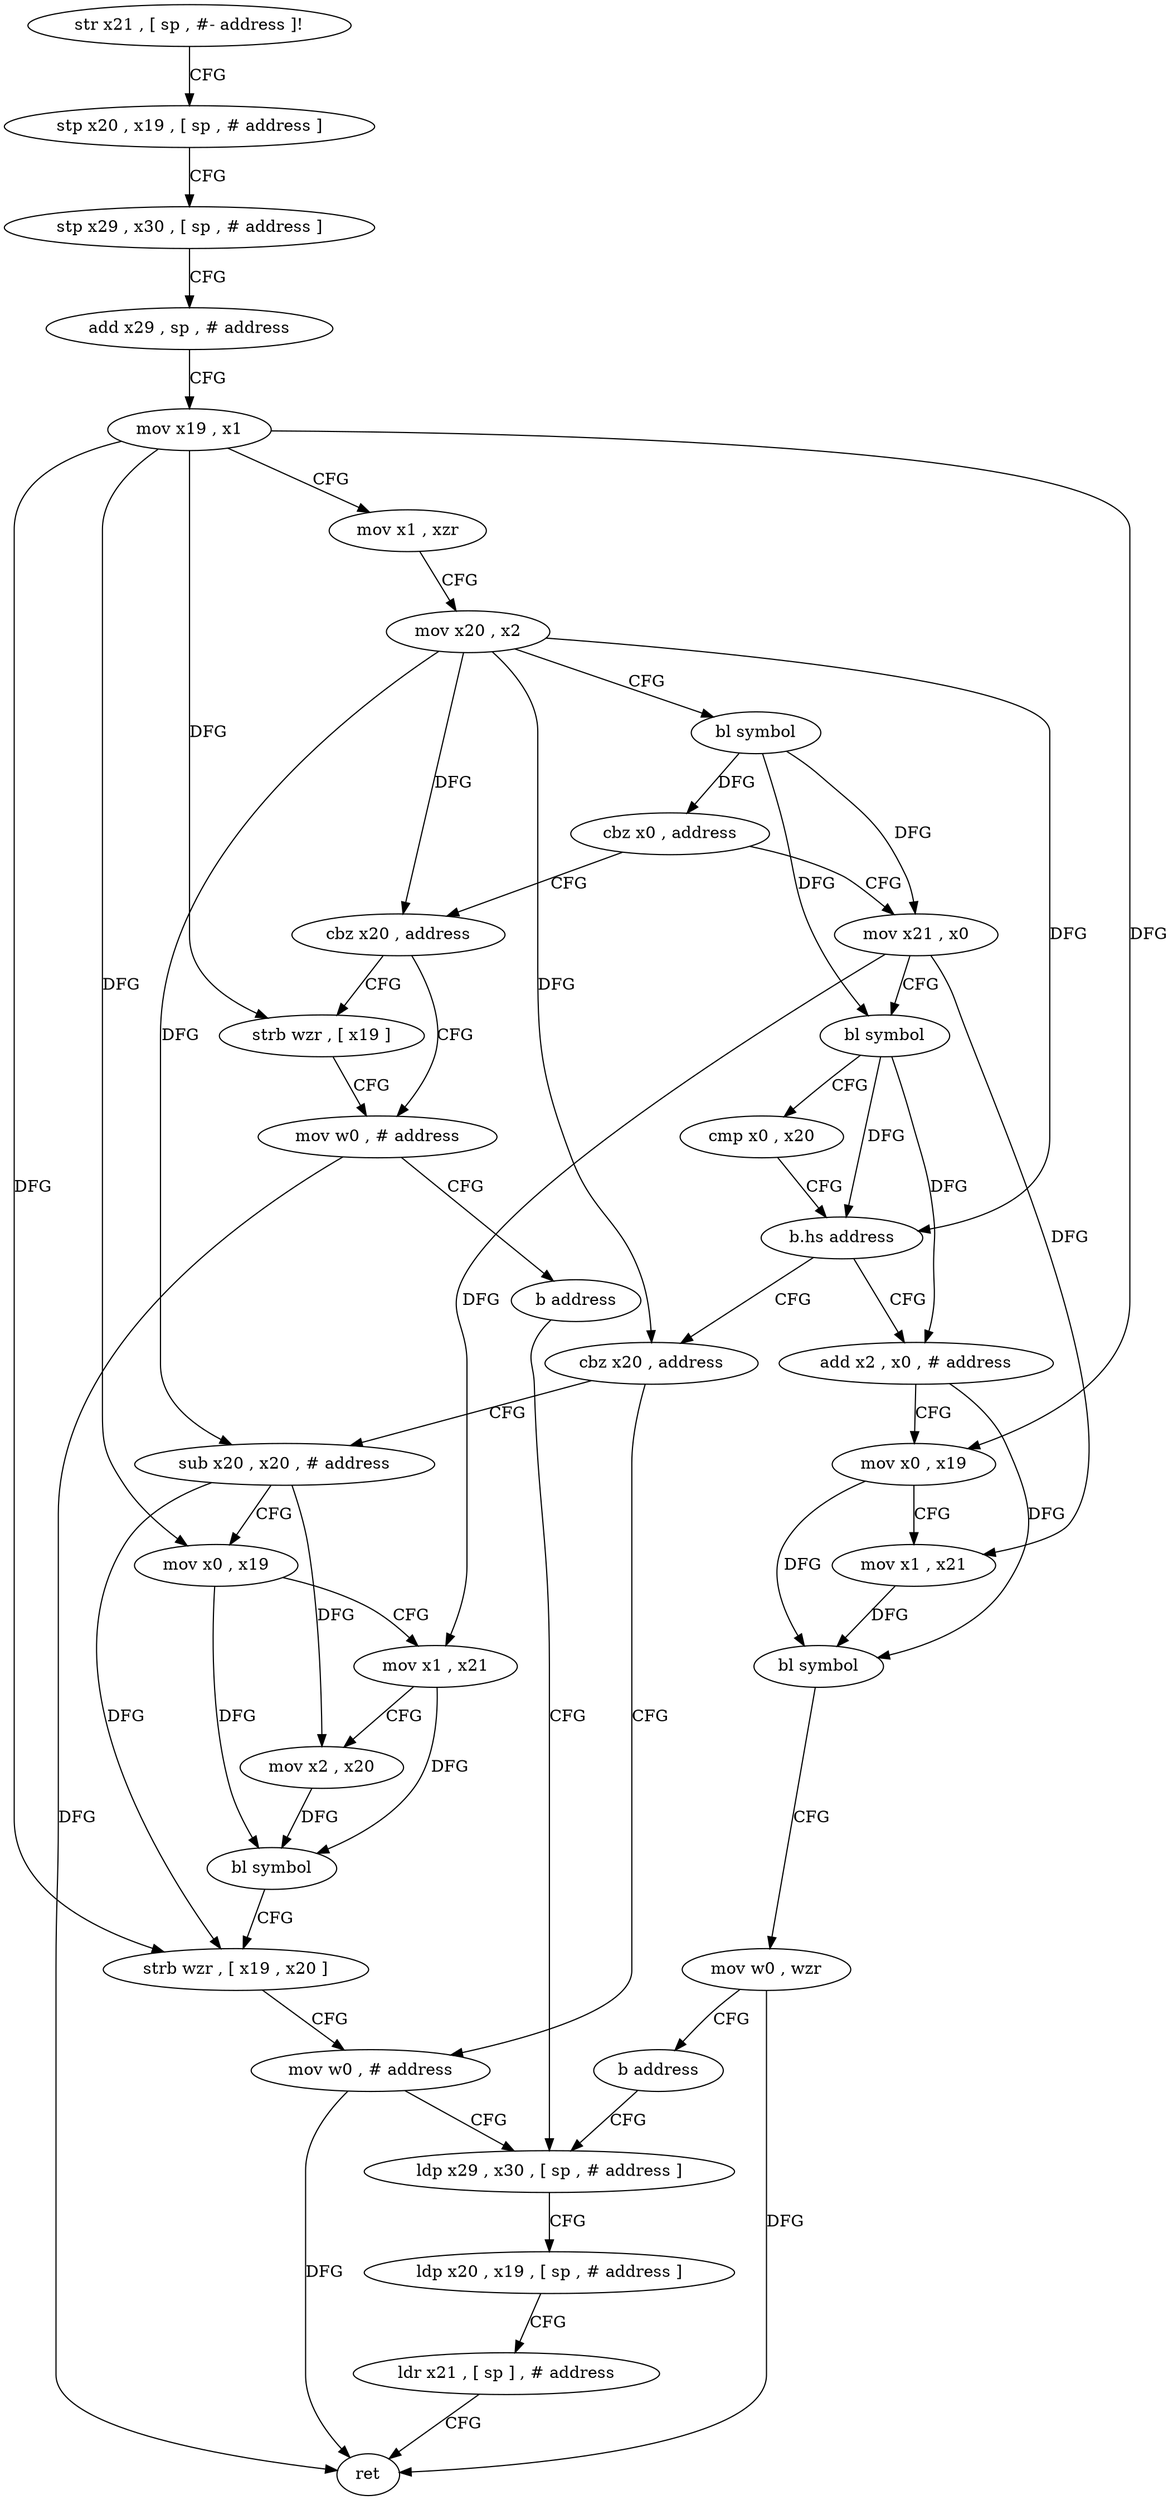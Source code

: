 digraph "func" {
"4218836" [label = "str x21 , [ sp , #- address ]!" ]
"4218840" [label = "stp x20 , x19 , [ sp , # address ]" ]
"4218844" [label = "stp x29 , x30 , [ sp , # address ]" ]
"4218848" [label = "add x29 , sp , # address" ]
"4218852" [label = "mov x19 , x1" ]
"4218856" [label = "mov x1 , xzr" ]
"4218860" [label = "mov x20 , x2" ]
"4218864" [label = "bl symbol" ]
"4218868" [label = "cbz x0 , address" ]
"4218912" [label = "cbz x20 , address" ]
"4218872" [label = "mov x21 , x0" ]
"4218920" [label = "mov w0 , # address" ]
"4218916" [label = "strb wzr , [ x19 ]" ]
"4218876" [label = "bl symbol" ]
"4218880" [label = "cmp x0 , x20" ]
"4218884" [label = "b.hs address" ]
"4218928" [label = "cbz x20 , address" ]
"4218888" [label = "add x2 , x0 , # address" ]
"4218924" [label = "b address" ]
"4218960" [label = "ldp x29 , x30 , [ sp , # address ]" ]
"4218956" [label = "mov w0 , # address" ]
"4218932" [label = "sub x20 , x20 , # address" ]
"4218892" [label = "mov x0 , x19" ]
"4218896" [label = "mov x1 , x21" ]
"4218900" [label = "bl symbol" ]
"4218904" [label = "mov w0 , wzr" ]
"4218908" [label = "b address" ]
"4218964" [label = "ldp x20 , x19 , [ sp , # address ]" ]
"4218968" [label = "ldr x21 , [ sp ] , # address" ]
"4218972" [label = "ret" ]
"4218936" [label = "mov x0 , x19" ]
"4218940" [label = "mov x1 , x21" ]
"4218944" [label = "mov x2 , x20" ]
"4218948" [label = "bl symbol" ]
"4218952" [label = "strb wzr , [ x19 , x20 ]" ]
"4218836" -> "4218840" [ label = "CFG" ]
"4218840" -> "4218844" [ label = "CFG" ]
"4218844" -> "4218848" [ label = "CFG" ]
"4218848" -> "4218852" [ label = "CFG" ]
"4218852" -> "4218856" [ label = "CFG" ]
"4218852" -> "4218916" [ label = "DFG" ]
"4218852" -> "4218892" [ label = "DFG" ]
"4218852" -> "4218936" [ label = "DFG" ]
"4218852" -> "4218952" [ label = "DFG" ]
"4218856" -> "4218860" [ label = "CFG" ]
"4218860" -> "4218864" [ label = "CFG" ]
"4218860" -> "4218912" [ label = "DFG" ]
"4218860" -> "4218884" [ label = "DFG" ]
"4218860" -> "4218928" [ label = "DFG" ]
"4218860" -> "4218932" [ label = "DFG" ]
"4218864" -> "4218868" [ label = "DFG" ]
"4218864" -> "4218872" [ label = "DFG" ]
"4218864" -> "4218876" [ label = "DFG" ]
"4218868" -> "4218912" [ label = "CFG" ]
"4218868" -> "4218872" [ label = "CFG" ]
"4218912" -> "4218920" [ label = "CFG" ]
"4218912" -> "4218916" [ label = "CFG" ]
"4218872" -> "4218876" [ label = "CFG" ]
"4218872" -> "4218896" [ label = "DFG" ]
"4218872" -> "4218940" [ label = "DFG" ]
"4218920" -> "4218924" [ label = "CFG" ]
"4218920" -> "4218972" [ label = "DFG" ]
"4218916" -> "4218920" [ label = "CFG" ]
"4218876" -> "4218880" [ label = "CFG" ]
"4218876" -> "4218884" [ label = "DFG" ]
"4218876" -> "4218888" [ label = "DFG" ]
"4218880" -> "4218884" [ label = "CFG" ]
"4218884" -> "4218928" [ label = "CFG" ]
"4218884" -> "4218888" [ label = "CFG" ]
"4218928" -> "4218956" [ label = "CFG" ]
"4218928" -> "4218932" [ label = "CFG" ]
"4218888" -> "4218892" [ label = "CFG" ]
"4218888" -> "4218900" [ label = "DFG" ]
"4218924" -> "4218960" [ label = "CFG" ]
"4218960" -> "4218964" [ label = "CFG" ]
"4218956" -> "4218960" [ label = "CFG" ]
"4218956" -> "4218972" [ label = "DFG" ]
"4218932" -> "4218936" [ label = "CFG" ]
"4218932" -> "4218944" [ label = "DFG" ]
"4218932" -> "4218952" [ label = "DFG" ]
"4218892" -> "4218896" [ label = "CFG" ]
"4218892" -> "4218900" [ label = "DFG" ]
"4218896" -> "4218900" [ label = "DFG" ]
"4218900" -> "4218904" [ label = "CFG" ]
"4218904" -> "4218908" [ label = "CFG" ]
"4218904" -> "4218972" [ label = "DFG" ]
"4218908" -> "4218960" [ label = "CFG" ]
"4218964" -> "4218968" [ label = "CFG" ]
"4218968" -> "4218972" [ label = "CFG" ]
"4218936" -> "4218940" [ label = "CFG" ]
"4218936" -> "4218948" [ label = "DFG" ]
"4218940" -> "4218944" [ label = "CFG" ]
"4218940" -> "4218948" [ label = "DFG" ]
"4218944" -> "4218948" [ label = "DFG" ]
"4218948" -> "4218952" [ label = "CFG" ]
"4218952" -> "4218956" [ label = "CFG" ]
}
